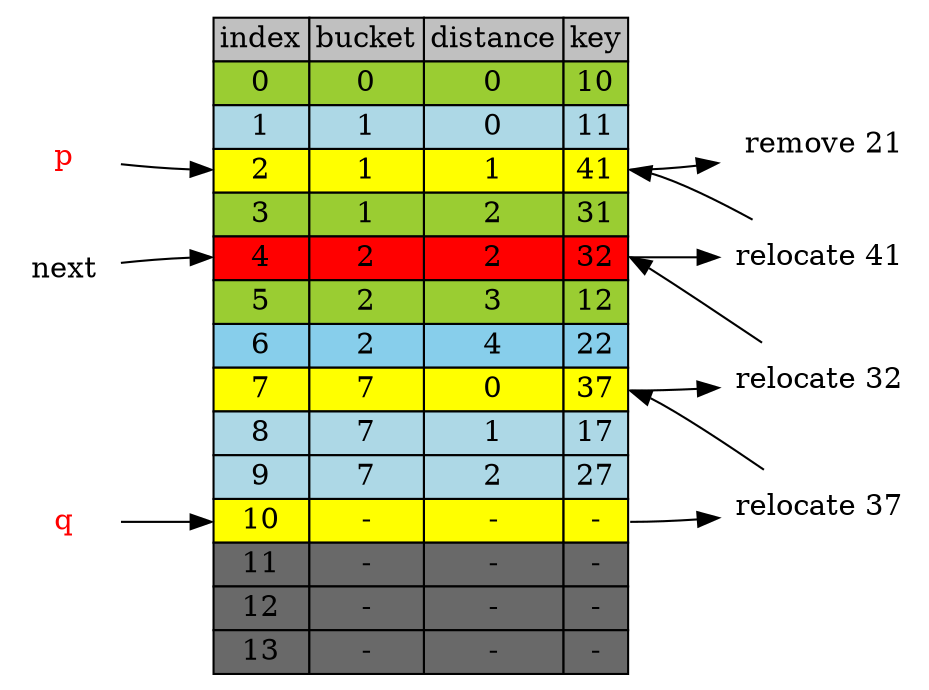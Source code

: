 digraph table{
    rankdir=LR
    node[shape=plaintext]
     table[label=<
        <TABLE BORDER="0" CELLBORDER="1" CELLSPACING="0">
            <TR>
                <TD BGCOLOR="grey">index</TD>
                <TD BGCOLOR="grey">bucket</TD>
                <TD BGCOLOR="grey">distance</TD>
                <TD BGCOLOR="grey">key</TD>
            </TR>           
            <TR>
                <TD BGCOLOR="yellowgreen" PORT="i0">0</TD>
                <TD BGCOLOR="yellowgreen">0</TD>
                <TD BGCOLOR="yellowgreen">0</TD>
                <TD BGCOLOR="yellowgreen" PORT="k0">10</TD>
            </TR>           
            <TR>
                <TD BGCOLOR="lightblue" PORT="i1">1</TD>
                <TD BGCOLOR="lightblue">1</TD>
                <TD BGCOLOR="lightblue">0</TD>
                <TD BGCOLOR="lightblue" PORT="k1">11</TD>
            </TR>           
            <TR>
                <TD BGCOLOR="yellow" PORT="i2">2</TD>
                <TD BGCOLOR="yellow">1</TD>
                <TD BGCOLOR="yellow">1</TD>
                <TD BGCOLOR="yellow" PORT="k2">41</TD>
            </TR>           
            <TR>
                <TD BGCOLOR="yellowgreen" PORT="i3">3</TD>
                <TD BGCOLOR="yellowgreen">1</TD>
                <TD BGCOLOR="yellowgreen">2</TD>
                <TD BGCOLOR="yellowgreen" PORT="k3">31</TD>
            </TR>           ß
            <TR>
                <TD BGCOLOR="red" PORT="i4">4</TD>
                <TD BGCOLOR="red">2</TD>
                <TD BGCOLOR="red">2</TD>
                <TD BGCOLOR="red" PORT="k4">32</TD>
            </TR>           
            <TR>
                <TD BGCOLOR="yellowgreen" PORT="i5">5</TD>
                <TD BGCOLOR="yellowgreen">2</TD>
                <TD BGCOLOR="yellowgreen">3</TD>
                <TD BGCOLOR="yellowgreen" PORT="k5">12</TD>
            </TR>
            <TR>
                <TD BGCOLOR="skyblue" PORT="i6">6</TD>
                <TD BGCOLOR="skyblue">2</TD>
                <TD BGCOLOR="skyblue">4</TD>
                <TD BGCOLOR="skyblue" PORT="k6">22</TD> 
            </TR>           
            <TR>
                <TD BGCOLOR="yellow" PORT="i7">7</TD>
                <TD BGCOLOR="yellow">7</TD>
                <TD BGCOLOR="yellow">0</TD>
                <TD BGCOLOR="yellow" PORT="k7">37</TD>
            </TR>           
            <TR>
                <TD BGCOLOR="lightblue" PORT="i8">8</TD>
                <TD BGCOLOR="lightblue">7</TD>
                <TD BGCOLOR="lightblue">1</TD>
                <TD BGCOLOR="lightblue" PORT="k8">17</TD>
            </TR>           
            <TR>
                <TD BGCOLOR="lightblue" PORT="i9">9</TD>
                <TD BGCOLOR="lightblue">7</TD>
                <TD BGCOLOR="lightblue">2</TD>
                <TD BGCOLOR="lightblue" PORT="k9">27</TD>
            </TR>           
            <TR>
                <TD BGCOLOR="yellow" PORT="i10">10</TD>
                <TD BGCOLOR="yellow">-</TD>
                <TD BGCOLOR="yellow">-</TD>
                <TD BGCOLOR="yellow" PORT="k10">-</TD>
            </TR>           
            <TR>
                <TD BGCOLOR="dimgrey" PORT="i11">11</TD>
                <TD BGCOLOR="dimgrey">-</TD>
                <TD BGCOLOR="dimgrey">-</TD>
                <TD BGCOLOR="dimgrey" PORT="k11">-</TD>
            </TR>           
            <TR>
                <TD BGCOLOR="dimgrey" PORT="i12">12</TD>
                <TD BGCOLOR="dimgrey">-</TD>
                <TD BGCOLOR="dimgrey">-</TD>
                <TD BGCOLOR="dimgrey" PORT="k12">-</TD>
            </TR>           
            <TR>
                <TD BGCOLOR="dimgrey" PORT="i13">13</TD>
                <TD BGCOLOR="dimgrey">-</TD>
                <TD BGCOLOR="dimgrey">-</TD>
                <TD BGCOLOR="dimgrey" PORT="k13">-</TD>
            </TR>           
        </TABLE>
    >]
#table0->table
p [fontcolor=red]
q[fontcolor=red]
 p -> table:i2
 q -> table:i10
 next -> table:i4
 table:k2->" remove 21"
 table:k4->"relocate 41"->table:k2
 table:k7->"relocate 32"->table:k4
 table:k10->"relocate 37"->table:k7
}

